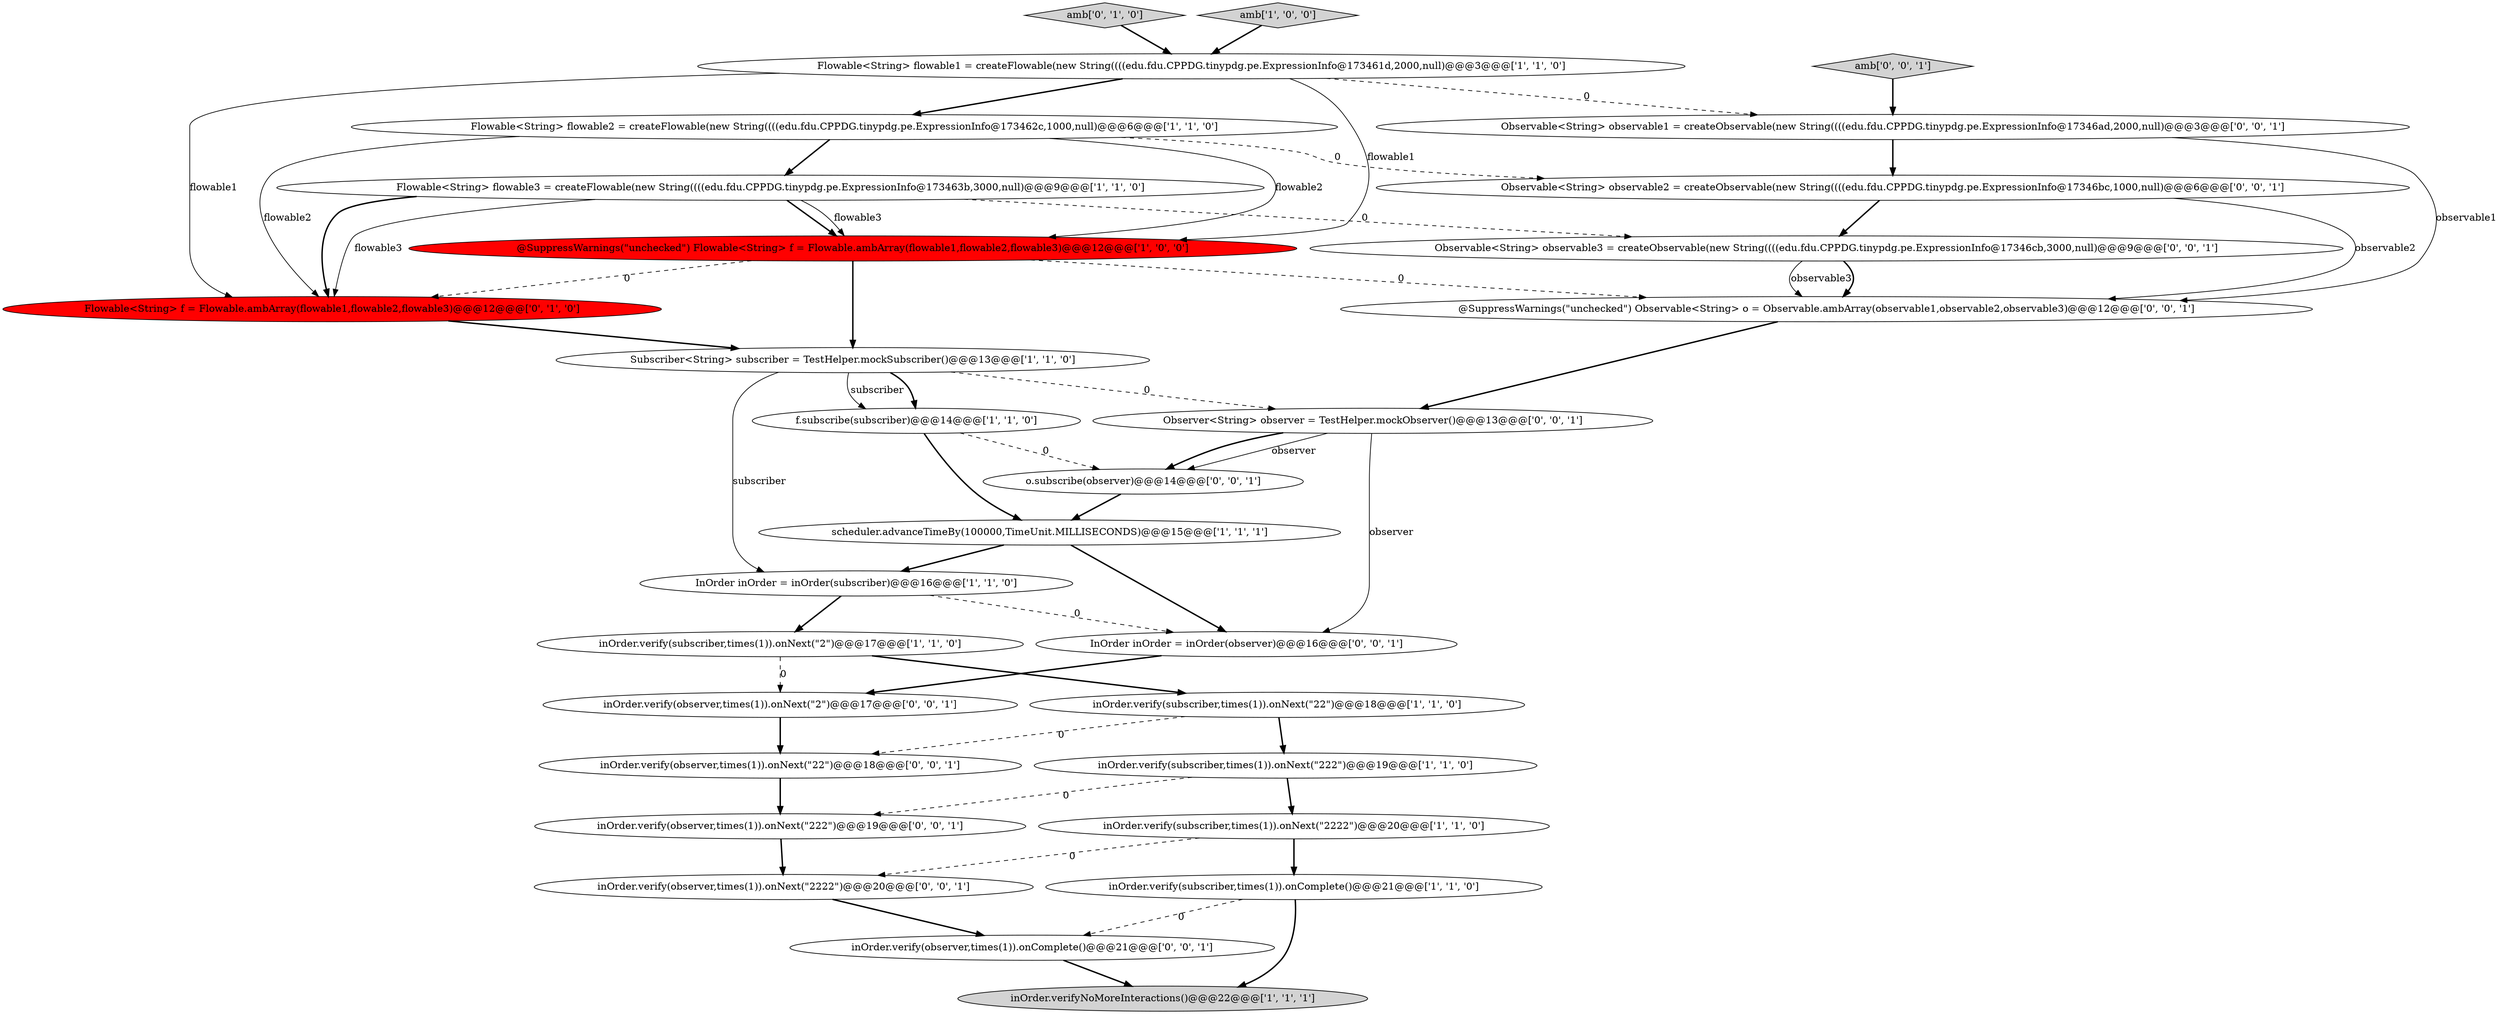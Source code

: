 digraph {
24 [style = filled, label = "inOrder.verify(observer,times(1)).onComplete()@@@21@@@['0', '0', '1']", fillcolor = white, shape = ellipse image = "AAA0AAABBB3BBB"];
25 [style = filled, label = "Observable<String> observable1 = createObservable(new String((((edu.fdu.CPPDG.tinypdg.pe.ExpressionInfo@17346ad,2000,null)@@@3@@@['0', '0', '1']", fillcolor = white, shape = ellipse image = "AAA0AAABBB3BBB"];
26 [style = filled, label = "o.subscribe(observer)@@@14@@@['0', '0', '1']", fillcolor = white, shape = ellipse image = "AAA0AAABBB3BBB"];
17 [style = filled, label = "Observable<String> observable3 = createObservable(new String((((edu.fdu.CPPDG.tinypdg.pe.ExpressionInfo@17346cb,3000,null)@@@9@@@['0', '0', '1']", fillcolor = white, shape = ellipse image = "AAA0AAABBB3BBB"];
10 [style = filled, label = "scheduler.advanceTimeBy(100000,TimeUnit.MILLISECONDS)@@@15@@@['1', '1', '1']", fillcolor = white, shape = ellipse image = "AAA0AAABBB1BBB"];
19 [style = filled, label = "inOrder.verify(observer,times(1)).onNext(\"222\")@@@19@@@['0', '0', '1']", fillcolor = white, shape = ellipse image = "AAA0AAABBB3BBB"];
13 [style = filled, label = "inOrder.verifyNoMoreInteractions()@@@22@@@['1', '1', '1']", fillcolor = lightgray, shape = ellipse image = "AAA0AAABBB1BBB"];
27 [style = filled, label = "Observable<String> observable2 = createObservable(new String((((edu.fdu.CPPDG.tinypdg.pe.ExpressionInfo@17346bc,1000,null)@@@6@@@['0', '0', '1']", fillcolor = white, shape = ellipse image = "AAA0AAABBB3BBB"];
2 [style = filled, label = "Flowable<String> flowable1 = createFlowable(new String((((edu.fdu.CPPDG.tinypdg.pe.ExpressionInfo@173461d,2000,null)@@@3@@@['1', '1', '0']", fillcolor = white, shape = ellipse image = "AAA0AAABBB1BBB"];
7 [style = filled, label = "Subscriber<String> subscriber = TestHelper.mockSubscriber()@@@13@@@['1', '1', '0']", fillcolor = white, shape = ellipse image = "AAA0AAABBB1BBB"];
18 [style = filled, label = "InOrder inOrder = inOrder(observer)@@@16@@@['0', '0', '1']", fillcolor = white, shape = ellipse image = "AAA0AAABBB3BBB"];
1 [style = filled, label = "Flowable<String> flowable2 = createFlowable(new String((((edu.fdu.CPPDG.tinypdg.pe.ExpressionInfo@173462c,1000,null)@@@6@@@['1', '1', '0']", fillcolor = white, shape = ellipse image = "AAA0AAABBB1BBB"];
5 [style = filled, label = "inOrder.verify(subscriber,times(1)).onNext(\"22\")@@@18@@@['1', '1', '0']", fillcolor = white, shape = ellipse image = "AAA0AAABBB1BBB"];
11 [style = filled, label = "Flowable<String> flowable3 = createFlowable(new String((((edu.fdu.CPPDG.tinypdg.pe.ExpressionInfo@173463b,3000,null)@@@9@@@['1', '1', '0']", fillcolor = white, shape = ellipse image = "AAA0AAABBB1BBB"];
4 [style = filled, label = "inOrder.verify(subscriber,times(1)).onNext(\"222\")@@@19@@@['1', '1', '0']", fillcolor = white, shape = ellipse image = "AAA0AAABBB1BBB"];
15 [style = filled, label = "amb['0', '1', '0']", fillcolor = lightgray, shape = diamond image = "AAA0AAABBB2BBB"];
0 [style = filled, label = "inOrder.verify(subscriber,times(1)).onNext(\"2222\")@@@20@@@['1', '1', '0']", fillcolor = white, shape = ellipse image = "AAA0AAABBB1BBB"];
3 [style = filled, label = "inOrder.verify(subscriber,times(1)).onNext(\"2\")@@@17@@@['1', '1', '0']", fillcolor = white, shape = ellipse image = "AAA0AAABBB1BBB"];
28 [style = filled, label = "@SuppressWarnings(\"unchecked\") Observable<String> o = Observable.ambArray(observable1,observable2,observable3)@@@12@@@['0', '0', '1']", fillcolor = white, shape = ellipse image = "AAA0AAABBB3BBB"];
9 [style = filled, label = "f.subscribe(subscriber)@@@14@@@['1', '1', '0']", fillcolor = white, shape = ellipse image = "AAA0AAABBB1BBB"];
8 [style = filled, label = "InOrder inOrder = inOrder(subscriber)@@@16@@@['1', '1', '0']", fillcolor = white, shape = ellipse image = "AAA0AAABBB1BBB"];
6 [style = filled, label = "inOrder.verify(subscriber,times(1)).onComplete()@@@21@@@['1', '1', '0']", fillcolor = white, shape = ellipse image = "AAA0AAABBB1BBB"];
16 [style = filled, label = "Flowable<String> f = Flowable.ambArray(flowable1,flowable2,flowable3)@@@12@@@['0', '1', '0']", fillcolor = red, shape = ellipse image = "AAA1AAABBB2BBB"];
12 [style = filled, label = "@SuppressWarnings(\"unchecked\") Flowable<String> f = Flowable.ambArray(flowable1,flowable2,flowable3)@@@12@@@['1', '0', '0']", fillcolor = red, shape = ellipse image = "AAA1AAABBB1BBB"];
22 [style = filled, label = "Observer<String> observer = TestHelper.mockObserver()@@@13@@@['0', '0', '1']", fillcolor = white, shape = ellipse image = "AAA0AAABBB3BBB"];
20 [style = filled, label = "inOrder.verify(observer,times(1)).onNext(\"2\")@@@17@@@['0', '0', '1']", fillcolor = white, shape = ellipse image = "AAA0AAABBB3BBB"];
23 [style = filled, label = "inOrder.verify(observer,times(1)).onNext(\"22\")@@@18@@@['0', '0', '1']", fillcolor = white, shape = ellipse image = "AAA0AAABBB3BBB"];
29 [style = filled, label = "amb['0', '0', '1']", fillcolor = lightgray, shape = diamond image = "AAA0AAABBB3BBB"];
21 [style = filled, label = "inOrder.verify(observer,times(1)).onNext(\"2222\")@@@20@@@['0', '0', '1']", fillcolor = white, shape = ellipse image = "AAA0AAABBB3BBB"];
14 [style = filled, label = "amb['1', '0', '0']", fillcolor = lightgray, shape = diamond image = "AAA0AAABBB1BBB"];
11->16 [style = bold, label=""];
22->26 [style = bold, label=""];
10->18 [style = bold, label=""];
2->12 [style = solid, label="flowable1"];
15->2 [style = bold, label=""];
7->8 [style = solid, label="subscriber"];
11->16 [style = solid, label="flowable3"];
26->10 [style = bold, label=""];
0->6 [style = bold, label=""];
12->16 [style = dashed, label="0"];
2->1 [style = bold, label=""];
5->23 [style = dashed, label="0"];
1->27 [style = dashed, label="0"];
8->3 [style = bold, label=""];
16->7 [style = bold, label=""];
6->24 [style = dashed, label="0"];
29->25 [style = bold, label=""];
17->28 [style = solid, label="observable3"];
11->12 [style = bold, label=""];
21->24 [style = bold, label=""];
2->16 [style = solid, label="flowable1"];
11->17 [style = dashed, label="0"];
9->10 [style = bold, label=""];
12->7 [style = bold, label=""];
22->26 [style = solid, label="observer"];
4->0 [style = bold, label=""];
1->11 [style = bold, label=""];
7->9 [style = bold, label=""];
25->27 [style = bold, label=""];
18->20 [style = bold, label=""];
3->5 [style = bold, label=""];
17->28 [style = bold, label=""];
11->12 [style = solid, label="flowable3"];
20->23 [style = bold, label=""];
10->8 [style = bold, label=""];
0->21 [style = dashed, label="0"];
1->16 [style = solid, label="flowable2"];
25->28 [style = solid, label="observable1"];
12->28 [style = dashed, label="0"];
6->13 [style = bold, label=""];
23->19 [style = bold, label=""];
5->4 [style = bold, label=""];
1->12 [style = solid, label="flowable2"];
9->26 [style = dashed, label="0"];
3->20 [style = dashed, label="0"];
27->17 [style = bold, label=""];
7->9 [style = solid, label="subscriber"];
2->25 [style = dashed, label="0"];
4->19 [style = dashed, label="0"];
8->18 [style = dashed, label="0"];
14->2 [style = bold, label=""];
22->18 [style = solid, label="observer"];
27->28 [style = solid, label="observable2"];
7->22 [style = dashed, label="0"];
28->22 [style = bold, label=""];
24->13 [style = bold, label=""];
19->21 [style = bold, label=""];
}
